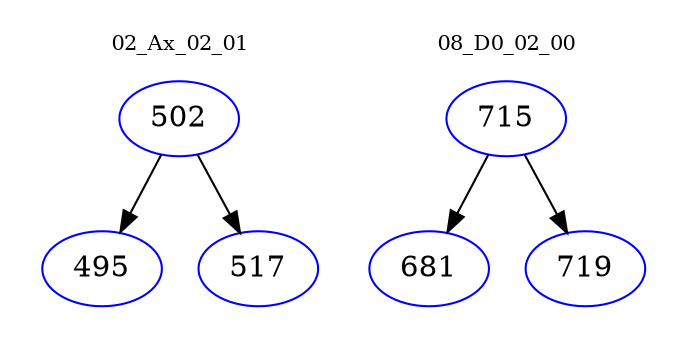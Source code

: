 digraph{
subgraph cluster_0 {
color = white
label = "02_Ax_02_01";
fontsize=10;
T0_502 [label="502", color="blue"]
T0_502 -> T0_495 [color="black"]
T0_495 [label="495", color="blue"]
T0_502 -> T0_517 [color="black"]
T0_517 [label="517", color="blue"]
}
subgraph cluster_1 {
color = white
label = "08_D0_02_00";
fontsize=10;
T1_715 [label="715", color="blue"]
T1_715 -> T1_681 [color="black"]
T1_681 [label="681", color="blue"]
T1_715 -> T1_719 [color="black"]
T1_719 [label="719", color="blue"]
}
}
